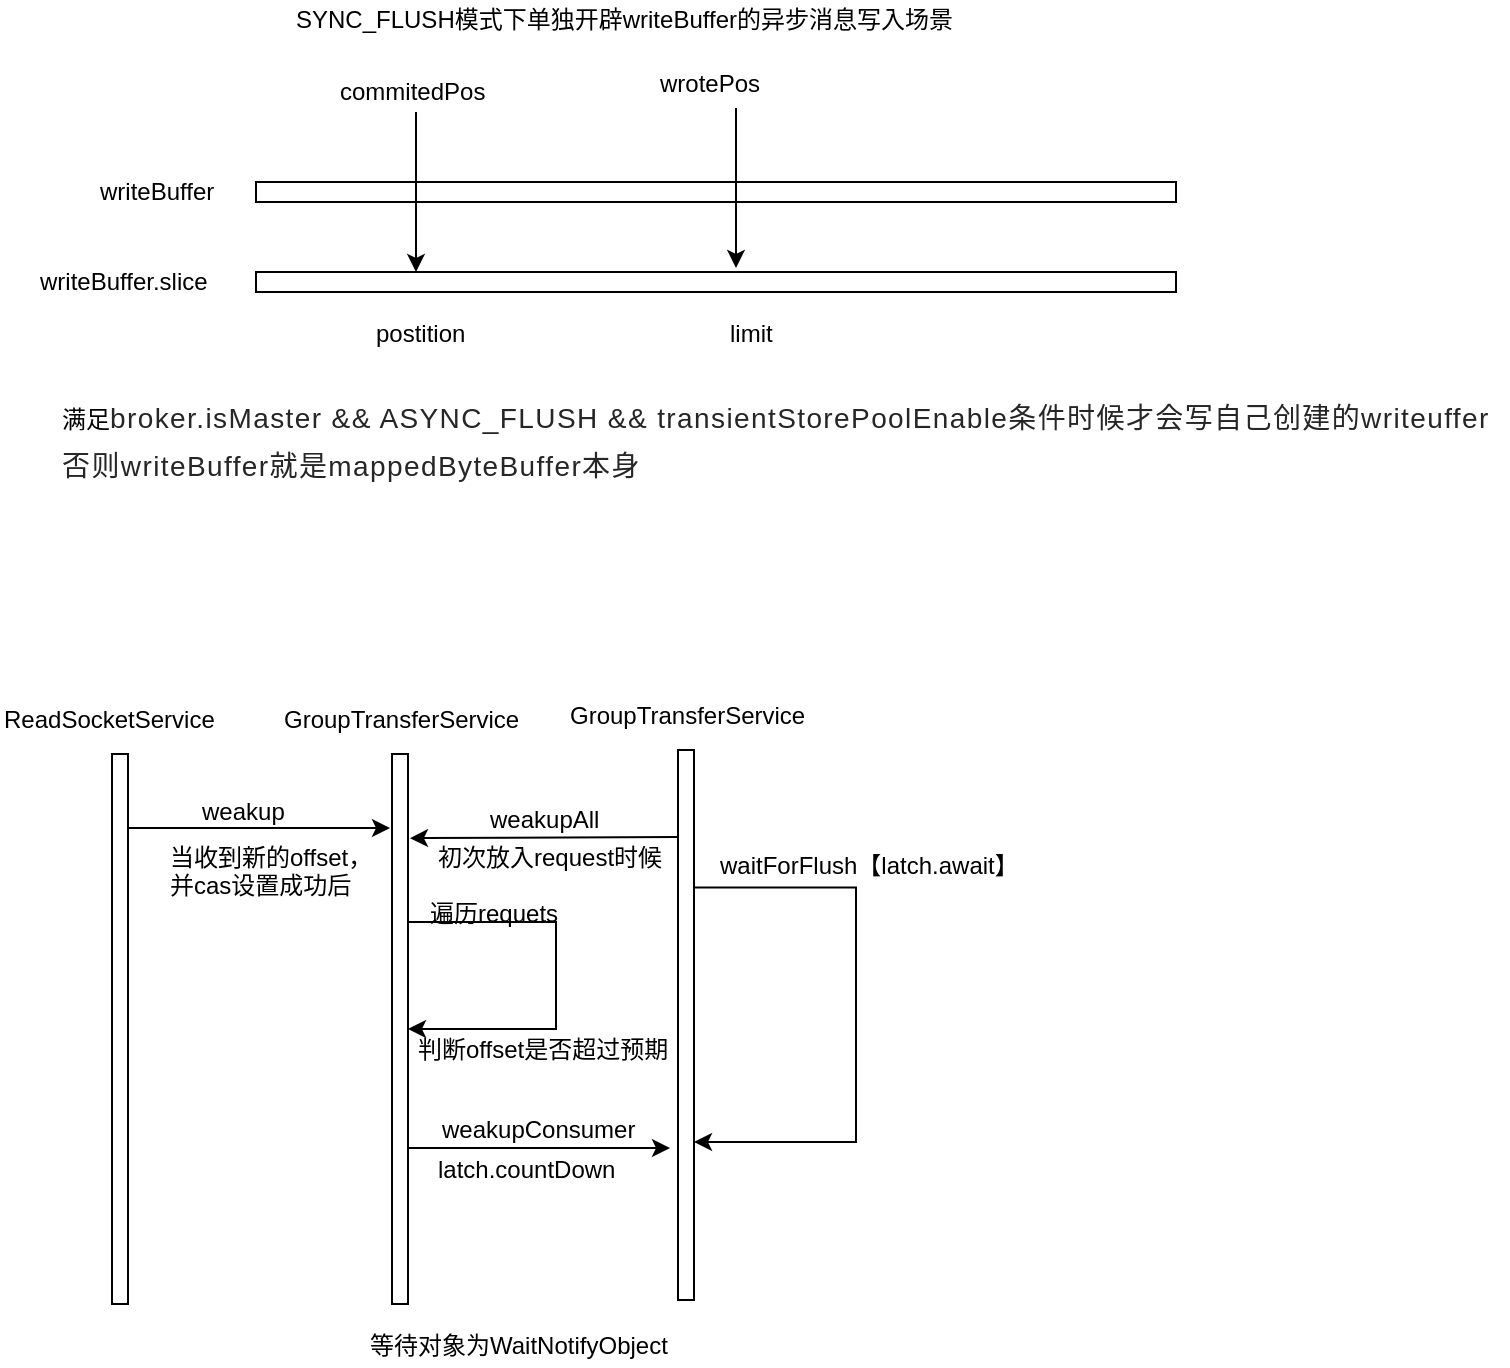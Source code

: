 <mxfile version="11.2.7" type="github" pages="1"><diagram id="QO_2AIzxencwlxpaJsb1" name="第 1 页"><mxGraphModel dx="782" dy="1569" grid="1" gridSize="10" guides="1" tooltips="1" connect="1" arrows="1" fold="1" page="1" pageScale="1" pageWidth="827" pageHeight="1169" math="0" shadow="0"><root><mxCell id="0"/><mxCell id="1" parent="0"/><mxCell id="dCdwvmBEWZGB2ASoRf-r-2" value="" style="rounded=0;whiteSpace=wrap;html=1;" vertex="1" parent="1"><mxGeometry x="150" y="80" width="460" height="10" as="geometry"/></mxCell><mxCell id="dCdwvmBEWZGB2ASoRf-r-3" value="writeBuffer" style="text;html=1;resizable=0;points=[];autosize=1;align=left;verticalAlign=top;spacingTop=-4;" vertex="1" parent="1"><mxGeometry x="70" y="75" width="70" height="20" as="geometry"/></mxCell><mxCell id="dCdwvmBEWZGB2ASoRf-r-4" value="" style="rounded=0;whiteSpace=wrap;html=1;" vertex="1" parent="1"><mxGeometry x="150" y="125" width="460" height="10" as="geometry"/></mxCell><mxCell id="dCdwvmBEWZGB2ASoRf-r-5" value="writeBuffer.slice" style="text;html=1;resizable=0;points=[];autosize=1;align=left;verticalAlign=top;spacingTop=-4;" vertex="1" parent="1"><mxGeometry x="40" y="120" width="100" height="20" as="geometry"/></mxCell><mxCell id="dCdwvmBEWZGB2ASoRf-r-6" value="" style="endArrow=classic;html=1;" edge="1" parent="1"><mxGeometry width="50" height="50" relative="1" as="geometry"><mxPoint x="230" y="45" as="sourcePoint"/><mxPoint x="230" y="125" as="targetPoint"/></mxGeometry></mxCell><mxCell id="dCdwvmBEWZGB2ASoRf-r-7" value="commitedPos" style="text;html=1;resizable=0;points=[];autosize=1;align=left;verticalAlign=top;spacingTop=-4;" vertex="1" parent="1"><mxGeometry x="190" y="25" width="90" height="20" as="geometry"/></mxCell><mxCell id="dCdwvmBEWZGB2ASoRf-r-9" value="" style="endArrow=classic;html=1;" edge="1" parent="1"><mxGeometry width="50" height="50" relative="1" as="geometry"><mxPoint x="390" y="43" as="sourcePoint"/><mxPoint x="390" y="123" as="targetPoint"/></mxGeometry></mxCell><mxCell id="dCdwvmBEWZGB2ASoRf-r-10" value="wrotePos" style="text;html=1;resizable=0;points=[];autosize=1;align=left;verticalAlign=top;spacingTop=-4;" vertex="1" parent="1"><mxGeometry x="350" y="21" width="70" height="20" as="geometry"/></mxCell><mxCell id="dCdwvmBEWZGB2ASoRf-r-12" value="postition" style="text;html=1;resizable=0;points=[];autosize=1;align=left;verticalAlign=top;spacingTop=-4;" vertex="1" parent="1"><mxGeometry x="207.5" y="146" width="55" height="14" as="geometry"/></mxCell><mxCell id="dCdwvmBEWZGB2ASoRf-r-13" value="limit" style="text;html=1;resizable=0;points=[];autosize=1;align=left;verticalAlign=top;spacingTop=-4;" vertex="1" parent="1"><mxGeometry x="385" y="146" width="31" height="14" as="geometry"/></mxCell><mxCell id="dCdwvmBEWZGB2ASoRf-r-14" value="满足&lt;span style=&quot;font-size: 14px ; color: rgb(38 , 38 , 38) ; line-height: 24px ; letter-spacing: 0.05em ; outline-style: none ; overflow-wrap: break-word&quot;&gt;broker.isMaster &amp;amp;&amp;amp; ASYNC_FLUSH &amp;amp;&amp;amp;&amp;nbsp;transientStorePoolEnable条件时候才会写自己创建的writeuffer&lt;br&gt;否则writeBuffer就是mappedByteBuffer本身&lt;br&gt;&lt;/span&gt;" style="text;html=1;resizable=0;points=[];autosize=1;align=left;verticalAlign=top;spacingTop=-4;" vertex="1" parent="1"><mxGeometry x="51" y="183" width="725" height="48" as="geometry"/></mxCell><mxCell id="dCdwvmBEWZGB2ASoRf-r-15" value="SYNC_FLUSH模式下单独开辟writeBuffer的异步消息写入场景" style="text;html=1;resizable=0;points=[];autosize=1;align=left;verticalAlign=top;spacingTop=-4;" vertex="1" parent="1"><mxGeometry x="168" y="-11" width="339" height="14" as="geometry"/></mxCell><mxCell id="dCdwvmBEWZGB2ASoRf-r-16" value="" style="rounded=0;whiteSpace=wrap;html=1;" vertex="1" parent="1"><mxGeometry x="218" y="366" width="8" height="275" as="geometry"/></mxCell><mxCell id="dCdwvmBEWZGB2ASoRf-r-17" value="GroupTransferService" style="text;html=1;resizable=0;points=[];autosize=1;align=left;verticalAlign=top;spacingTop=-4;" vertex="1" parent="1"><mxGeometry x="162" y="339" width="128" height="14" as="geometry"/></mxCell><mxCell id="dCdwvmBEWZGB2ASoRf-r-18" value="" style="rounded=0;whiteSpace=wrap;html=1;" vertex="1" parent="1"><mxGeometry x="78" y="366" width="8" height="275" as="geometry"/></mxCell><mxCell id="dCdwvmBEWZGB2ASoRf-r-19" value="ReadSocketService" style="text;html=1;resizable=0;points=[];autosize=1;align=left;verticalAlign=top;spacingTop=-4;" vertex="1" parent="1"><mxGeometry x="22" y="339" width="115" height="14" as="geometry"/></mxCell><mxCell id="dCdwvmBEWZGB2ASoRf-r-20" value="" style="endArrow=classic;html=1;" edge="1" parent="1"><mxGeometry width="50" height="50" relative="1" as="geometry"><mxPoint x="86" y="403" as="sourcePoint"/><mxPoint x="217" y="403" as="targetPoint"/></mxGeometry></mxCell><mxCell id="dCdwvmBEWZGB2ASoRf-r-21" value="weakup" style="text;html=1;resizable=0;points=[];autosize=1;align=left;verticalAlign=top;spacingTop=-4;" vertex="1" parent="1"><mxGeometry x="121" y="385" width="51" height="14" as="geometry"/></mxCell><mxCell id="dCdwvmBEWZGB2ASoRf-r-22" value="当收到新的offset，&lt;br&gt;并cas设置成功后" style="text;html=1;resizable=0;points=[];autosize=1;align=left;verticalAlign=top;spacingTop=-4;" vertex="1" parent="1"><mxGeometry x="105" y="408" width="111" height="28" as="geometry"/></mxCell><mxCell id="dCdwvmBEWZGB2ASoRf-r-23" value="" style="rounded=0;whiteSpace=wrap;html=1;" vertex="1" parent="1"><mxGeometry x="361" y="364" width="8" height="275" as="geometry"/></mxCell><mxCell id="dCdwvmBEWZGB2ASoRf-r-24" value="GroupTransferService" style="text;html=1;resizable=0;points=[];autosize=1;align=left;verticalAlign=top;spacingTop=-4;" vertex="1" parent="1"><mxGeometry x="305" y="337" width="128" height="14" as="geometry"/></mxCell><mxCell id="dCdwvmBEWZGB2ASoRf-r-25" value="" style="endArrow=classic;html=1;entryX=1.125;entryY=0.153;entryDx=0;entryDy=0;entryPerimeter=0;" edge="1" parent="1" target="dCdwvmBEWZGB2ASoRf-r-16"><mxGeometry width="50" height="50" relative="1" as="geometry"><mxPoint x="361" y="407.5" as="sourcePoint"/><mxPoint x="492" y="407.5" as="targetPoint"/></mxGeometry></mxCell><mxCell id="dCdwvmBEWZGB2ASoRf-r-26" value="初次放入request时候" style="text;html=1;resizable=0;points=[];autosize=1;align=left;verticalAlign=top;spacingTop=-4;" vertex="1" parent="1"><mxGeometry x="239" y="408" width="130" height="20" as="geometry"/></mxCell><mxCell id="dCdwvmBEWZGB2ASoRf-r-27" value="weakupAll" style="text;html=1;resizable=0;points=[];autosize=1;align=left;verticalAlign=top;spacingTop=-4;" vertex="1" parent="1"><mxGeometry x="265" y="389" width="70" height="20" as="geometry"/></mxCell><mxCell id="dCdwvmBEWZGB2ASoRf-r-28" value="等待对象为WaitNotifyObject" style="text;html=1;resizable=0;points=[];autosize=1;align=left;verticalAlign=top;spacingTop=-4;" vertex="1" parent="1"><mxGeometry x="205" y="652" width="160" height="20" as="geometry"/></mxCell><mxCell id="dCdwvmBEWZGB2ASoRf-r-29" style="edgeStyle=orthogonalEdgeStyle;rounded=0;orthogonalLoop=1;jettySize=auto;html=1;exitX=1;exitY=0.25;exitDx=0;exitDy=0;" edge="1" parent="1" source="dCdwvmBEWZGB2ASoRf-r-23"><mxGeometry relative="1" as="geometry"><mxPoint x="369" y="560" as="targetPoint"/><Array as="points"><mxPoint x="450" y="433"/><mxPoint x="450" y="560"/><mxPoint x="369" y="560"/></Array></mxGeometry></mxCell><mxCell id="dCdwvmBEWZGB2ASoRf-r-30" value="waitForFlush【latch.await】" style="text;html=1;resizable=0;points=[];autosize=1;align=left;verticalAlign=top;spacingTop=-4;" vertex="1" parent="1"><mxGeometry x="380" y="412" width="160" height="20" as="geometry"/></mxCell><mxCell id="dCdwvmBEWZGB2ASoRf-r-31" value="" style="endArrow=classic;html=1;" edge="1" parent="1"><mxGeometry width="50" height="50" relative="1" as="geometry"><mxPoint x="226" y="563" as="sourcePoint"/><mxPoint x="357" y="563" as="targetPoint"/></mxGeometry></mxCell><mxCell id="dCdwvmBEWZGB2ASoRf-r-32" value="weakupConsumer" style="text;html=1;resizable=0;points=[];autosize=1;align=left;verticalAlign=top;spacingTop=-4;" vertex="1" parent="1"><mxGeometry x="240.5" y="544" width="110" height="20" as="geometry"/></mxCell><mxCell id="dCdwvmBEWZGB2ASoRf-r-33" value="latch.countDown" style="text;html=1;resizable=0;points=[];autosize=1;align=left;verticalAlign=top;spacingTop=-4;" vertex="1" parent="1"><mxGeometry x="239" y="564" width="100" height="20" as="geometry"/></mxCell><mxCell id="dCdwvmBEWZGB2ASoRf-r-36" style="edgeStyle=orthogonalEdgeStyle;rounded=0;orthogonalLoop=1;jettySize=auto;html=1;exitX=1;exitY=0.25;exitDx=0;exitDy=0;entryX=1;entryY=0.5;entryDx=0;entryDy=0;" edge="1" parent="1" source="dCdwvmBEWZGB2ASoRf-r-16" target="dCdwvmBEWZGB2ASoRf-r-16"><mxGeometry relative="1" as="geometry"><Array as="points"><mxPoint x="226" y="450"/><mxPoint x="300" y="450"/><mxPoint x="300" y="504"/></Array></mxGeometry></mxCell><mxCell id="dCdwvmBEWZGB2ASoRf-r-37" value="遍历requets" style="text;html=1;resizable=0;points=[];autosize=1;align=left;verticalAlign=top;spacingTop=-4;" vertex="1" parent="1"><mxGeometry x="235" y="436" width="80" height="20" as="geometry"/></mxCell><mxCell id="dCdwvmBEWZGB2ASoRf-r-40" value="判断offset是否超过预期" style="text;html=1;resizable=0;points=[];autosize=1;align=left;verticalAlign=top;spacingTop=-4;" vertex="1" parent="1"><mxGeometry x="229" y="503.5" width="140" height="20" as="geometry"/></mxCell></root></mxGraphModel></diagram></mxfile>